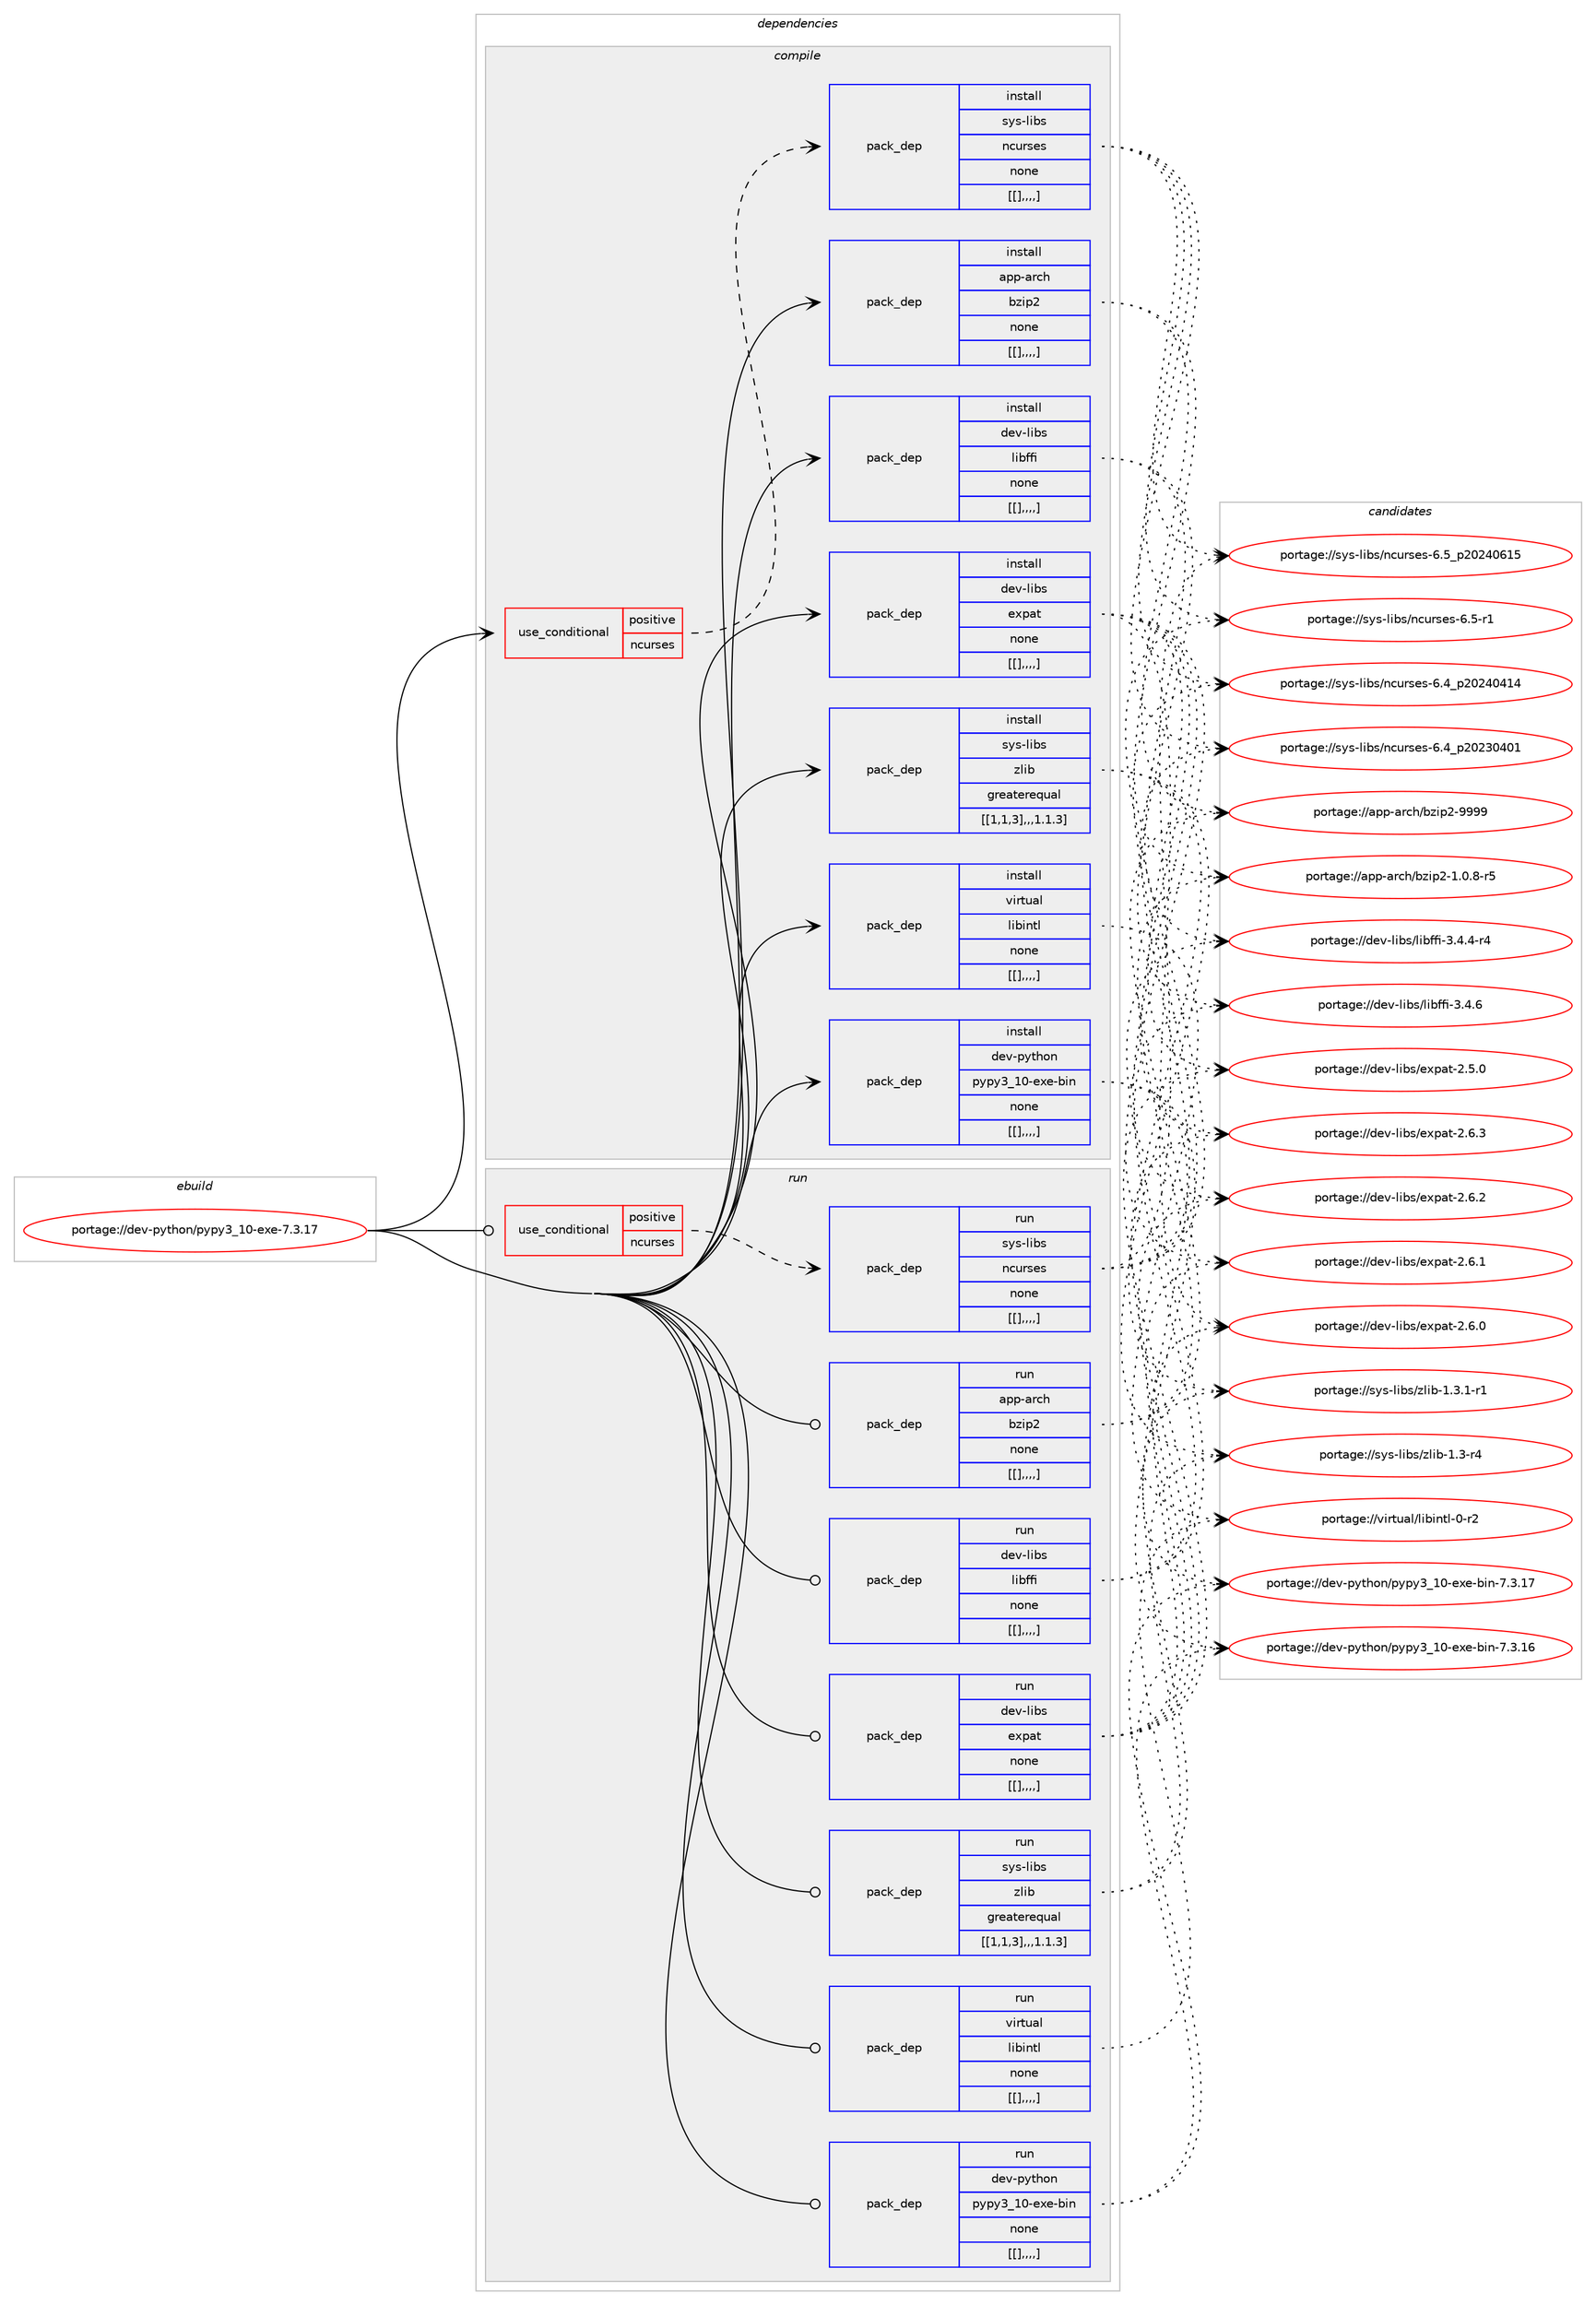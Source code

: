 digraph prolog {

# *************
# Graph options
# *************

newrank=true;
concentrate=true;
compound=true;
graph [rankdir=LR,fontname=Helvetica,fontsize=10,ranksep=1.5];#, ranksep=2.5, nodesep=0.2];
edge  [arrowhead=vee];
node  [fontname=Helvetica,fontsize=10];

# **********
# The ebuild
# **********

subgraph cluster_leftcol {
color=gray;
label=<<i>ebuild</i>>;
id [label="portage://dev-python/pypy3_10-exe-7.3.17", color=red, width=4, href="../dev-python/pypy3_10-exe-7.3.17.svg"];
}

# ****************
# The dependencies
# ****************

subgraph cluster_midcol {
color=gray;
label=<<i>dependencies</i>>;
subgraph cluster_compile {
fillcolor="#eeeeee";
style=filled;
label=<<i>compile</i>>;
subgraph cond38462 {
dependency159909 [label=<<TABLE BORDER="0" CELLBORDER="1" CELLSPACING="0" CELLPADDING="4"><TR><TD ROWSPAN="3" CELLPADDING="10">use_conditional</TD></TR><TR><TD>positive</TD></TR><TR><TD>ncurses</TD></TR></TABLE>>, shape=none, color=red];
subgraph pack120202 {
dependency159910 [label=<<TABLE BORDER="0" CELLBORDER="1" CELLSPACING="0" CELLPADDING="4" WIDTH="220"><TR><TD ROWSPAN="6" CELLPADDING="30">pack_dep</TD></TR><TR><TD WIDTH="110">install</TD></TR><TR><TD>sys-libs</TD></TR><TR><TD>ncurses</TD></TR><TR><TD>none</TD></TR><TR><TD>[[],,,,]</TD></TR></TABLE>>, shape=none, color=blue];
}
dependency159909:e -> dependency159910:w [weight=20,style="dashed",arrowhead="vee"];
}
id:e -> dependency159909:w [weight=20,style="solid",arrowhead="vee"];
subgraph pack120203 {
dependency159911 [label=<<TABLE BORDER="0" CELLBORDER="1" CELLSPACING="0" CELLPADDING="4" WIDTH="220"><TR><TD ROWSPAN="6" CELLPADDING="30">pack_dep</TD></TR><TR><TD WIDTH="110">install</TD></TR><TR><TD>app-arch</TD></TR><TR><TD>bzip2</TD></TR><TR><TD>none</TD></TR><TR><TD>[[],,,,]</TD></TR></TABLE>>, shape=none, color=blue];
}
id:e -> dependency159911:w [weight=20,style="solid",arrowhead="vee"];
subgraph pack120204 {
dependency159912 [label=<<TABLE BORDER="0" CELLBORDER="1" CELLSPACING="0" CELLPADDING="4" WIDTH="220"><TR><TD ROWSPAN="6" CELLPADDING="30">pack_dep</TD></TR><TR><TD WIDTH="110">install</TD></TR><TR><TD>dev-libs</TD></TR><TR><TD>expat</TD></TR><TR><TD>none</TD></TR><TR><TD>[[],,,,]</TD></TR></TABLE>>, shape=none, color=blue];
}
id:e -> dependency159912:w [weight=20,style="solid",arrowhead="vee"];
subgraph pack120205 {
dependency159913 [label=<<TABLE BORDER="0" CELLBORDER="1" CELLSPACING="0" CELLPADDING="4" WIDTH="220"><TR><TD ROWSPAN="6" CELLPADDING="30">pack_dep</TD></TR><TR><TD WIDTH="110">install</TD></TR><TR><TD>dev-libs</TD></TR><TR><TD>libffi</TD></TR><TR><TD>none</TD></TR><TR><TD>[[],,,,]</TD></TR></TABLE>>, shape=none, color=blue];
}
id:e -> dependency159913:w [weight=20,style="solid",arrowhead="vee"];
subgraph pack120206 {
dependency159914 [label=<<TABLE BORDER="0" CELLBORDER="1" CELLSPACING="0" CELLPADDING="4" WIDTH="220"><TR><TD ROWSPAN="6" CELLPADDING="30">pack_dep</TD></TR><TR><TD WIDTH="110">install</TD></TR><TR><TD>sys-libs</TD></TR><TR><TD>zlib</TD></TR><TR><TD>greaterequal</TD></TR><TR><TD>[[1,1,3],,,1.1.3]</TD></TR></TABLE>>, shape=none, color=blue];
}
id:e -> dependency159914:w [weight=20,style="solid",arrowhead="vee"];
subgraph pack120207 {
dependency159915 [label=<<TABLE BORDER="0" CELLBORDER="1" CELLSPACING="0" CELLPADDING="4" WIDTH="220"><TR><TD ROWSPAN="6" CELLPADDING="30">pack_dep</TD></TR><TR><TD WIDTH="110">install</TD></TR><TR><TD>virtual</TD></TR><TR><TD>libintl</TD></TR><TR><TD>none</TD></TR><TR><TD>[[],,,,]</TD></TR></TABLE>>, shape=none, color=blue];
}
id:e -> dependency159915:w [weight=20,style="solid",arrowhead="vee"];
subgraph pack120208 {
dependency159916 [label=<<TABLE BORDER="0" CELLBORDER="1" CELLSPACING="0" CELLPADDING="4" WIDTH="220"><TR><TD ROWSPAN="6" CELLPADDING="30">pack_dep</TD></TR><TR><TD WIDTH="110">install</TD></TR><TR><TD>dev-python</TD></TR><TR><TD>pypy3_10-exe-bin</TD></TR><TR><TD>none</TD></TR><TR><TD>[[],,,,]</TD></TR></TABLE>>, shape=none, color=blue];
}
id:e -> dependency159916:w [weight=20,style="solid",arrowhead="vee"];
}
subgraph cluster_compileandrun {
fillcolor="#eeeeee";
style=filled;
label=<<i>compile and run</i>>;
}
subgraph cluster_run {
fillcolor="#eeeeee";
style=filled;
label=<<i>run</i>>;
subgraph cond38463 {
dependency159917 [label=<<TABLE BORDER="0" CELLBORDER="1" CELLSPACING="0" CELLPADDING="4"><TR><TD ROWSPAN="3" CELLPADDING="10">use_conditional</TD></TR><TR><TD>positive</TD></TR><TR><TD>ncurses</TD></TR></TABLE>>, shape=none, color=red];
subgraph pack120209 {
dependency159918 [label=<<TABLE BORDER="0" CELLBORDER="1" CELLSPACING="0" CELLPADDING="4" WIDTH="220"><TR><TD ROWSPAN="6" CELLPADDING="30">pack_dep</TD></TR><TR><TD WIDTH="110">run</TD></TR><TR><TD>sys-libs</TD></TR><TR><TD>ncurses</TD></TR><TR><TD>none</TD></TR><TR><TD>[[],,,,]</TD></TR></TABLE>>, shape=none, color=blue];
}
dependency159917:e -> dependency159918:w [weight=20,style="dashed",arrowhead="vee"];
}
id:e -> dependency159917:w [weight=20,style="solid",arrowhead="odot"];
subgraph pack120210 {
dependency159919 [label=<<TABLE BORDER="0" CELLBORDER="1" CELLSPACING="0" CELLPADDING="4" WIDTH="220"><TR><TD ROWSPAN="6" CELLPADDING="30">pack_dep</TD></TR><TR><TD WIDTH="110">run</TD></TR><TR><TD>app-arch</TD></TR><TR><TD>bzip2</TD></TR><TR><TD>none</TD></TR><TR><TD>[[],,,,]</TD></TR></TABLE>>, shape=none, color=blue];
}
id:e -> dependency159919:w [weight=20,style="solid",arrowhead="odot"];
subgraph pack120211 {
dependency159920 [label=<<TABLE BORDER="0" CELLBORDER="1" CELLSPACING="0" CELLPADDING="4" WIDTH="220"><TR><TD ROWSPAN="6" CELLPADDING="30">pack_dep</TD></TR><TR><TD WIDTH="110">run</TD></TR><TR><TD>dev-libs</TD></TR><TR><TD>expat</TD></TR><TR><TD>none</TD></TR><TR><TD>[[],,,,]</TD></TR></TABLE>>, shape=none, color=blue];
}
id:e -> dependency159920:w [weight=20,style="solid",arrowhead="odot"];
subgraph pack120212 {
dependency159921 [label=<<TABLE BORDER="0" CELLBORDER="1" CELLSPACING="0" CELLPADDING="4" WIDTH="220"><TR><TD ROWSPAN="6" CELLPADDING="30">pack_dep</TD></TR><TR><TD WIDTH="110">run</TD></TR><TR><TD>dev-libs</TD></TR><TR><TD>libffi</TD></TR><TR><TD>none</TD></TR><TR><TD>[[],,,,]</TD></TR></TABLE>>, shape=none, color=blue];
}
id:e -> dependency159921:w [weight=20,style="solid",arrowhead="odot"];
subgraph pack120213 {
dependency159922 [label=<<TABLE BORDER="0" CELLBORDER="1" CELLSPACING="0" CELLPADDING="4" WIDTH="220"><TR><TD ROWSPAN="6" CELLPADDING="30">pack_dep</TD></TR><TR><TD WIDTH="110">run</TD></TR><TR><TD>sys-libs</TD></TR><TR><TD>zlib</TD></TR><TR><TD>greaterequal</TD></TR><TR><TD>[[1,1,3],,,1.1.3]</TD></TR></TABLE>>, shape=none, color=blue];
}
id:e -> dependency159922:w [weight=20,style="solid",arrowhead="odot"];
subgraph pack120214 {
dependency159923 [label=<<TABLE BORDER="0" CELLBORDER="1" CELLSPACING="0" CELLPADDING="4" WIDTH="220"><TR><TD ROWSPAN="6" CELLPADDING="30">pack_dep</TD></TR><TR><TD WIDTH="110">run</TD></TR><TR><TD>virtual</TD></TR><TR><TD>libintl</TD></TR><TR><TD>none</TD></TR><TR><TD>[[],,,,]</TD></TR></TABLE>>, shape=none, color=blue];
}
id:e -> dependency159923:w [weight=20,style="solid",arrowhead="odot"];
subgraph pack120215 {
dependency159924 [label=<<TABLE BORDER="0" CELLBORDER="1" CELLSPACING="0" CELLPADDING="4" WIDTH="220"><TR><TD ROWSPAN="6" CELLPADDING="30">pack_dep</TD></TR><TR><TD WIDTH="110">run</TD></TR><TR><TD>dev-python</TD></TR><TR><TD>pypy3_10-exe-bin</TD></TR><TR><TD>none</TD></TR><TR><TD>[[],,,,]</TD></TR></TABLE>>, shape=none, color=blue];
}
id:e -> dependency159924:w [weight=20,style="solid",arrowhead="odot"];
}
}

# **************
# The candidates
# **************

subgraph cluster_choices {
rank=same;
color=gray;
label=<<i>candidates</i>>;

subgraph choice120202 {
color=black;
nodesep=1;
choice1151211154510810598115471109911711411510111545544653951125048505248544953 [label="portage://sys-libs/ncurses-6.5_p20240615", color=red, width=4,href="../sys-libs/ncurses-6.5_p20240615.svg"];
choice11512111545108105981154711099117114115101115455446534511449 [label="portage://sys-libs/ncurses-6.5-r1", color=red, width=4,href="../sys-libs/ncurses-6.5-r1.svg"];
choice1151211154510810598115471109911711411510111545544652951125048505248524952 [label="portage://sys-libs/ncurses-6.4_p20240414", color=red, width=4,href="../sys-libs/ncurses-6.4_p20240414.svg"];
choice1151211154510810598115471109911711411510111545544652951125048505148524849 [label="portage://sys-libs/ncurses-6.4_p20230401", color=red, width=4,href="../sys-libs/ncurses-6.4_p20230401.svg"];
dependency159910:e -> choice1151211154510810598115471109911711411510111545544653951125048505248544953:w [style=dotted,weight="100"];
dependency159910:e -> choice11512111545108105981154711099117114115101115455446534511449:w [style=dotted,weight="100"];
dependency159910:e -> choice1151211154510810598115471109911711411510111545544652951125048505248524952:w [style=dotted,weight="100"];
dependency159910:e -> choice1151211154510810598115471109911711411510111545544652951125048505148524849:w [style=dotted,weight="100"];
}
subgraph choice120203 {
color=black;
nodesep=1;
choice971121124597114991044798122105112504557575757 [label="portage://app-arch/bzip2-9999", color=red, width=4,href="../app-arch/bzip2-9999.svg"];
choice971121124597114991044798122105112504549464846564511453 [label="portage://app-arch/bzip2-1.0.8-r5", color=red, width=4,href="../app-arch/bzip2-1.0.8-r5.svg"];
dependency159911:e -> choice971121124597114991044798122105112504557575757:w [style=dotted,weight="100"];
dependency159911:e -> choice971121124597114991044798122105112504549464846564511453:w [style=dotted,weight="100"];
}
subgraph choice120204 {
color=black;
nodesep=1;
choice10010111845108105981154710112011297116455046544651 [label="portage://dev-libs/expat-2.6.3", color=red, width=4,href="../dev-libs/expat-2.6.3.svg"];
choice10010111845108105981154710112011297116455046544650 [label="portage://dev-libs/expat-2.6.2", color=red, width=4,href="../dev-libs/expat-2.6.2.svg"];
choice10010111845108105981154710112011297116455046544649 [label="portage://dev-libs/expat-2.6.1", color=red, width=4,href="../dev-libs/expat-2.6.1.svg"];
choice10010111845108105981154710112011297116455046544648 [label="portage://dev-libs/expat-2.6.0", color=red, width=4,href="../dev-libs/expat-2.6.0.svg"];
choice10010111845108105981154710112011297116455046534648 [label="portage://dev-libs/expat-2.5.0", color=red, width=4,href="../dev-libs/expat-2.5.0.svg"];
dependency159912:e -> choice10010111845108105981154710112011297116455046544651:w [style=dotted,weight="100"];
dependency159912:e -> choice10010111845108105981154710112011297116455046544650:w [style=dotted,weight="100"];
dependency159912:e -> choice10010111845108105981154710112011297116455046544649:w [style=dotted,weight="100"];
dependency159912:e -> choice10010111845108105981154710112011297116455046544648:w [style=dotted,weight="100"];
dependency159912:e -> choice10010111845108105981154710112011297116455046534648:w [style=dotted,weight="100"];
}
subgraph choice120205 {
color=black;
nodesep=1;
choice10010111845108105981154710810598102102105455146524654 [label="portage://dev-libs/libffi-3.4.6", color=red, width=4,href="../dev-libs/libffi-3.4.6.svg"];
choice100101118451081059811547108105981021021054551465246524511452 [label="portage://dev-libs/libffi-3.4.4-r4", color=red, width=4,href="../dev-libs/libffi-3.4.4-r4.svg"];
dependency159913:e -> choice10010111845108105981154710810598102102105455146524654:w [style=dotted,weight="100"];
dependency159913:e -> choice100101118451081059811547108105981021021054551465246524511452:w [style=dotted,weight="100"];
}
subgraph choice120206 {
color=black;
nodesep=1;
choice115121115451081059811547122108105984549465146494511449 [label="portage://sys-libs/zlib-1.3.1-r1", color=red, width=4,href="../sys-libs/zlib-1.3.1-r1.svg"];
choice11512111545108105981154712210810598454946514511452 [label="portage://sys-libs/zlib-1.3-r4", color=red, width=4,href="../sys-libs/zlib-1.3-r4.svg"];
dependency159914:e -> choice115121115451081059811547122108105984549465146494511449:w [style=dotted,weight="100"];
dependency159914:e -> choice11512111545108105981154712210810598454946514511452:w [style=dotted,weight="100"];
}
subgraph choice120207 {
color=black;
nodesep=1;
choice11810511411611797108471081059810511011610845484511450 [label="portage://virtual/libintl-0-r2", color=red, width=4,href="../virtual/libintl-0-r2.svg"];
dependency159915:e -> choice11810511411611797108471081059810511011610845484511450:w [style=dotted,weight="100"];
}
subgraph choice120208 {
color=black;
nodesep=1;
choice10010111845112121116104111110471121211121215195494845101120101459810511045554651464955 [label="portage://dev-python/pypy3_10-exe-bin-7.3.17", color=red, width=4,href="../dev-python/pypy3_10-exe-bin-7.3.17.svg"];
choice10010111845112121116104111110471121211121215195494845101120101459810511045554651464954 [label="portage://dev-python/pypy3_10-exe-bin-7.3.16", color=red, width=4,href="../dev-python/pypy3_10-exe-bin-7.3.16.svg"];
dependency159916:e -> choice10010111845112121116104111110471121211121215195494845101120101459810511045554651464955:w [style=dotted,weight="100"];
dependency159916:e -> choice10010111845112121116104111110471121211121215195494845101120101459810511045554651464954:w [style=dotted,weight="100"];
}
subgraph choice120209 {
color=black;
nodesep=1;
choice1151211154510810598115471109911711411510111545544653951125048505248544953 [label="portage://sys-libs/ncurses-6.5_p20240615", color=red, width=4,href="../sys-libs/ncurses-6.5_p20240615.svg"];
choice11512111545108105981154711099117114115101115455446534511449 [label="portage://sys-libs/ncurses-6.5-r1", color=red, width=4,href="../sys-libs/ncurses-6.5-r1.svg"];
choice1151211154510810598115471109911711411510111545544652951125048505248524952 [label="portage://sys-libs/ncurses-6.4_p20240414", color=red, width=4,href="../sys-libs/ncurses-6.4_p20240414.svg"];
choice1151211154510810598115471109911711411510111545544652951125048505148524849 [label="portage://sys-libs/ncurses-6.4_p20230401", color=red, width=4,href="../sys-libs/ncurses-6.4_p20230401.svg"];
dependency159918:e -> choice1151211154510810598115471109911711411510111545544653951125048505248544953:w [style=dotted,weight="100"];
dependency159918:e -> choice11512111545108105981154711099117114115101115455446534511449:w [style=dotted,weight="100"];
dependency159918:e -> choice1151211154510810598115471109911711411510111545544652951125048505248524952:w [style=dotted,weight="100"];
dependency159918:e -> choice1151211154510810598115471109911711411510111545544652951125048505148524849:w [style=dotted,weight="100"];
}
subgraph choice120210 {
color=black;
nodesep=1;
choice971121124597114991044798122105112504557575757 [label="portage://app-arch/bzip2-9999", color=red, width=4,href="../app-arch/bzip2-9999.svg"];
choice971121124597114991044798122105112504549464846564511453 [label="portage://app-arch/bzip2-1.0.8-r5", color=red, width=4,href="../app-arch/bzip2-1.0.8-r5.svg"];
dependency159919:e -> choice971121124597114991044798122105112504557575757:w [style=dotted,weight="100"];
dependency159919:e -> choice971121124597114991044798122105112504549464846564511453:w [style=dotted,weight="100"];
}
subgraph choice120211 {
color=black;
nodesep=1;
choice10010111845108105981154710112011297116455046544651 [label="portage://dev-libs/expat-2.6.3", color=red, width=4,href="../dev-libs/expat-2.6.3.svg"];
choice10010111845108105981154710112011297116455046544650 [label="portage://dev-libs/expat-2.6.2", color=red, width=4,href="../dev-libs/expat-2.6.2.svg"];
choice10010111845108105981154710112011297116455046544649 [label="portage://dev-libs/expat-2.6.1", color=red, width=4,href="../dev-libs/expat-2.6.1.svg"];
choice10010111845108105981154710112011297116455046544648 [label="portage://dev-libs/expat-2.6.0", color=red, width=4,href="../dev-libs/expat-2.6.0.svg"];
choice10010111845108105981154710112011297116455046534648 [label="portage://dev-libs/expat-2.5.0", color=red, width=4,href="../dev-libs/expat-2.5.0.svg"];
dependency159920:e -> choice10010111845108105981154710112011297116455046544651:w [style=dotted,weight="100"];
dependency159920:e -> choice10010111845108105981154710112011297116455046544650:w [style=dotted,weight="100"];
dependency159920:e -> choice10010111845108105981154710112011297116455046544649:w [style=dotted,weight="100"];
dependency159920:e -> choice10010111845108105981154710112011297116455046544648:w [style=dotted,weight="100"];
dependency159920:e -> choice10010111845108105981154710112011297116455046534648:w [style=dotted,weight="100"];
}
subgraph choice120212 {
color=black;
nodesep=1;
choice10010111845108105981154710810598102102105455146524654 [label="portage://dev-libs/libffi-3.4.6", color=red, width=4,href="../dev-libs/libffi-3.4.6.svg"];
choice100101118451081059811547108105981021021054551465246524511452 [label="portage://dev-libs/libffi-3.4.4-r4", color=red, width=4,href="../dev-libs/libffi-3.4.4-r4.svg"];
dependency159921:e -> choice10010111845108105981154710810598102102105455146524654:w [style=dotted,weight="100"];
dependency159921:e -> choice100101118451081059811547108105981021021054551465246524511452:w [style=dotted,weight="100"];
}
subgraph choice120213 {
color=black;
nodesep=1;
choice115121115451081059811547122108105984549465146494511449 [label="portage://sys-libs/zlib-1.3.1-r1", color=red, width=4,href="../sys-libs/zlib-1.3.1-r1.svg"];
choice11512111545108105981154712210810598454946514511452 [label="portage://sys-libs/zlib-1.3-r4", color=red, width=4,href="../sys-libs/zlib-1.3-r4.svg"];
dependency159922:e -> choice115121115451081059811547122108105984549465146494511449:w [style=dotted,weight="100"];
dependency159922:e -> choice11512111545108105981154712210810598454946514511452:w [style=dotted,weight="100"];
}
subgraph choice120214 {
color=black;
nodesep=1;
choice11810511411611797108471081059810511011610845484511450 [label="portage://virtual/libintl-0-r2", color=red, width=4,href="../virtual/libintl-0-r2.svg"];
dependency159923:e -> choice11810511411611797108471081059810511011610845484511450:w [style=dotted,weight="100"];
}
subgraph choice120215 {
color=black;
nodesep=1;
choice10010111845112121116104111110471121211121215195494845101120101459810511045554651464955 [label="portage://dev-python/pypy3_10-exe-bin-7.3.17", color=red, width=4,href="../dev-python/pypy3_10-exe-bin-7.3.17.svg"];
choice10010111845112121116104111110471121211121215195494845101120101459810511045554651464954 [label="portage://dev-python/pypy3_10-exe-bin-7.3.16", color=red, width=4,href="../dev-python/pypy3_10-exe-bin-7.3.16.svg"];
dependency159924:e -> choice10010111845112121116104111110471121211121215195494845101120101459810511045554651464955:w [style=dotted,weight="100"];
dependency159924:e -> choice10010111845112121116104111110471121211121215195494845101120101459810511045554651464954:w [style=dotted,weight="100"];
}
}

}

